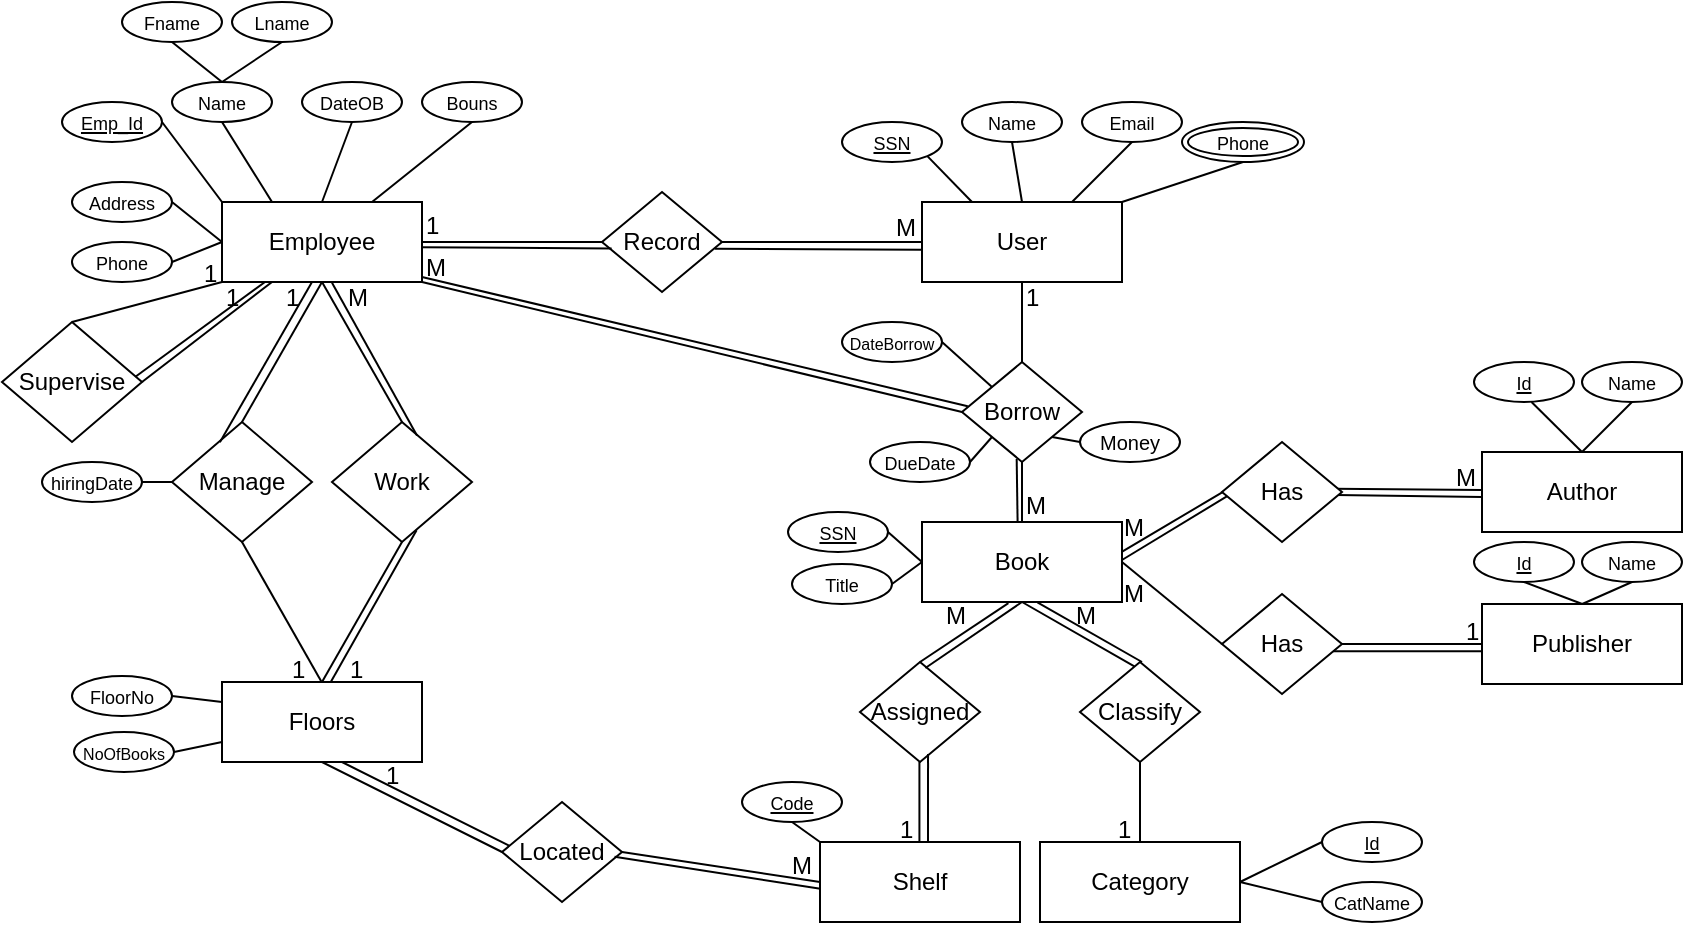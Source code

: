<mxfile version="25.0.1">
  <diagram name="Page-1" id="nrFEWPkoovIpoGMOtmXM">
    <mxGraphModel dx="1195" dy="643" grid="1" gridSize="10" guides="1" tooltips="1" connect="1" arrows="1" fold="1" page="1" pageScale="1" pageWidth="1169" pageHeight="827" math="0" shadow="0">
      <root>
        <mxCell id="0" />
        <mxCell id="1" parent="0" />
        <mxCell id="30Cwi_FGsYkR56jSSKwk-1" value="Employee" style="whiteSpace=wrap;html=1;align=center;" vertex="1" parent="1">
          <mxGeometry x="210" y="200" width="100" height="40" as="geometry" />
        </mxCell>
        <mxCell id="30Cwi_FGsYkR56jSSKwk-3" value="Book" style="whiteSpace=wrap;html=1;align=center;" vertex="1" parent="1">
          <mxGeometry x="560" y="360" width="100" height="40" as="geometry" />
        </mxCell>
        <mxCell id="30Cwi_FGsYkR56jSSKwk-4" value="User" style="whiteSpace=wrap;html=1;align=center;" vertex="1" parent="1">
          <mxGeometry x="560" y="200" width="100" height="40" as="geometry" />
        </mxCell>
        <mxCell id="30Cwi_FGsYkR56jSSKwk-5" value="Floors" style="whiteSpace=wrap;html=1;align=center;" vertex="1" parent="1">
          <mxGeometry x="210" y="440" width="100" height="40" as="geometry" />
        </mxCell>
        <mxCell id="30Cwi_FGsYkR56jSSKwk-6" value="Publisher" style="whiteSpace=wrap;html=1;align=center;" vertex="1" parent="1">
          <mxGeometry x="840" y="401" width="100" height="40" as="geometry" />
        </mxCell>
        <mxCell id="30Cwi_FGsYkR56jSSKwk-7" value="Category" style="whiteSpace=wrap;html=1;align=center;" vertex="1" parent="1">
          <mxGeometry x="619" y="520" width="100" height="40" as="geometry" />
        </mxCell>
        <mxCell id="30Cwi_FGsYkR56jSSKwk-8" value="Shelf" style="whiteSpace=wrap;html=1;align=center;" vertex="1" parent="1">
          <mxGeometry x="509" y="520" width="100" height="40" as="geometry" />
        </mxCell>
        <mxCell id="30Cwi_FGsYkR56jSSKwk-9" value="Record" style="shape=rhombus;perimeter=rhombusPerimeter;whiteSpace=wrap;html=1;align=center;" vertex="1" parent="1">
          <mxGeometry x="400" y="195" width="60" height="50" as="geometry" />
        </mxCell>
        <mxCell id="30Cwi_FGsYkR56jSSKwk-11" value="" style="endArrow=none;html=1;rounded=0;exitX=1;exitY=0.5;exitDx=0;exitDy=0;entryX=0;entryY=0.5;entryDx=0;entryDy=0;" edge="1" parent="1" source="30Cwi_FGsYkR56jSSKwk-1" target="30Cwi_FGsYkR56jSSKwk-9">
          <mxGeometry relative="1" as="geometry">
            <mxPoint x="340" y="200" as="sourcePoint" />
            <mxPoint x="500" y="200" as="targetPoint" />
          </mxGeometry>
        </mxCell>
        <mxCell id="30Cwi_FGsYkR56jSSKwk-12" value="" style="endArrow=none;html=1;rounded=0;exitX=1;exitY=0.5;exitDx=0;exitDy=0;entryX=0;entryY=0.5;entryDx=0;entryDy=0;" edge="1" parent="1" source="30Cwi_FGsYkR56jSSKwk-9" target="30Cwi_FGsYkR56jSSKwk-4">
          <mxGeometry relative="1" as="geometry">
            <mxPoint x="490" y="219.83" as="sourcePoint" />
            <mxPoint x="550" y="219.83" as="targetPoint" />
          </mxGeometry>
        </mxCell>
        <mxCell id="30Cwi_FGsYkR56jSSKwk-14" value="Manage" style="shape=rhombus;perimeter=rhombusPerimeter;whiteSpace=wrap;html=1;align=center;" vertex="1" parent="1">
          <mxGeometry x="185" y="310" width="70" height="60" as="geometry" />
        </mxCell>
        <mxCell id="30Cwi_FGsYkR56jSSKwk-15" value="" style="endArrow=none;html=1;rounded=0;exitX=0.5;exitY=0;exitDx=0;exitDy=0;entryX=0.5;entryY=1;entryDx=0;entryDy=0;" edge="1" parent="1" source="30Cwi_FGsYkR56jSSKwk-14" target="30Cwi_FGsYkR56jSSKwk-1">
          <mxGeometry relative="1" as="geometry">
            <mxPoint x="170" y="230" as="sourcePoint" />
            <mxPoint x="330" y="230" as="targetPoint" />
          </mxGeometry>
        </mxCell>
        <mxCell id="30Cwi_FGsYkR56jSSKwk-16" value="" style="endArrow=none;html=1;rounded=0;exitX=0.5;exitY=0;exitDx=0;exitDy=0;entryX=0.5;entryY=1;entryDx=0;entryDy=0;" edge="1" parent="1" target="30Cwi_FGsYkR56jSSKwk-14">
          <mxGeometry relative="1" as="geometry">
            <mxPoint x="259.8" y="440" as="sourcePoint" />
            <mxPoint x="259.8" y="385" as="targetPoint" />
          </mxGeometry>
        </mxCell>
        <mxCell id="30Cwi_FGsYkR56jSSKwk-17" value="Work" style="shape=rhombus;perimeter=rhombusPerimeter;whiteSpace=wrap;html=1;align=center;" vertex="1" parent="1">
          <mxGeometry x="265" y="310" width="70" height="60" as="geometry" />
        </mxCell>
        <mxCell id="30Cwi_FGsYkR56jSSKwk-18" value="" style="endArrow=none;html=1;rounded=0;exitX=0.5;exitY=0;exitDx=0;exitDy=0;entryX=0.5;entryY=1;entryDx=0;entryDy=0;" edge="1" parent="1" source="30Cwi_FGsYkR56jSSKwk-5" target="30Cwi_FGsYkR56jSSKwk-17">
          <mxGeometry relative="1" as="geometry">
            <mxPoint x="404.8" y="440" as="sourcePoint" />
            <mxPoint x="310" y="370" as="targetPoint" />
          </mxGeometry>
        </mxCell>
        <mxCell id="30Cwi_FGsYkR56jSSKwk-19" value="" style="endArrow=none;html=1;rounded=0;exitX=0.5;exitY=0;exitDx=0;exitDy=0;entryX=0.5;entryY=1;entryDx=0;entryDy=0;" edge="1" parent="1" source="30Cwi_FGsYkR56jSSKwk-17" target="30Cwi_FGsYkR56jSSKwk-1">
          <mxGeometry relative="1" as="geometry">
            <mxPoint x="477.4" y="360" as="sourcePoint" />
            <mxPoint x="382.6" y="290" as="targetPoint" />
          </mxGeometry>
        </mxCell>
        <mxCell id="30Cwi_FGsYkR56jSSKwk-20" value="Borrow" style="shape=rhombus;perimeter=rhombusPerimeter;whiteSpace=wrap;html=1;align=center;" vertex="1" parent="1">
          <mxGeometry x="580" y="280" width="60" height="50" as="geometry" />
        </mxCell>
        <mxCell id="30Cwi_FGsYkR56jSSKwk-21" value="" style="endArrow=none;html=1;rounded=0;exitX=1;exitY=1;exitDx=0;exitDy=0;entryX=0;entryY=0.5;entryDx=0;entryDy=0;" edge="1" parent="1" source="30Cwi_FGsYkR56jSSKwk-1" target="30Cwi_FGsYkR56jSSKwk-20">
          <mxGeometry relative="1" as="geometry">
            <mxPoint x="490" y="360" as="sourcePoint" />
            <mxPoint x="460" y="450" as="targetPoint" />
          </mxGeometry>
        </mxCell>
        <mxCell id="30Cwi_FGsYkR56jSSKwk-22" value="" style="endArrow=none;html=1;rounded=0;exitX=0.5;exitY=0;exitDx=0;exitDy=0;entryX=0.5;entryY=1;entryDx=0;entryDy=0;" edge="1" parent="1" source="30Cwi_FGsYkR56jSSKwk-3" target="30Cwi_FGsYkR56jSSKwk-20">
          <mxGeometry relative="1" as="geometry">
            <mxPoint x="320" y="250" as="sourcePoint" />
            <mxPoint x="470" y="315" as="targetPoint" />
          </mxGeometry>
        </mxCell>
        <mxCell id="30Cwi_FGsYkR56jSSKwk-23" value="" style="endArrow=none;html=1;rounded=0;exitX=0.5;exitY=1;exitDx=0;exitDy=0;entryX=0.5;entryY=0;entryDx=0;entryDy=0;" edge="1" parent="1" source="30Cwi_FGsYkR56jSSKwk-4" target="30Cwi_FGsYkR56jSSKwk-20">
          <mxGeometry relative="1" as="geometry">
            <mxPoint x="330" y="260" as="sourcePoint" />
            <mxPoint x="480" y="325" as="targetPoint" />
          </mxGeometry>
        </mxCell>
        <mxCell id="30Cwi_FGsYkR56jSSKwk-28" value="" style="endArrow=none;html=1;rounded=0;exitX=0;exitY=0.5;exitDx=0;exitDy=0;entryX=0.95;entryY=0.53;entryDx=0;entryDy=0;entryPerimeter=0;" edge="1" parent="1" target="30Cwi_FGsYkR56jSSKwk-123">
          <mxGeometry relative="1" as="geometry">
            <mxPoint x="840" y="347.5" as="sourcePoint" />
            <mxPoint x="770" y="347.5" as="targetPoint" />
          </mxGeometry>
        </mxCell>
        <mxCell id="30Cwi_FGsYkR56jSSKwk-29" value="" style="endArrow=none;html=1;rounded=0;exitX=0.047;exitY=0.559;exitDx=0;exitDy=0;entryX=1;entryY=0.5;entryDx=0;entryDy=0;exitPerimeter=0;" edge="1" parent="1">
          <mxGeometry relative="1" as="geometry">
            <mxPoint x="712.82" y="346.95" as="sourcePoint" />
            <mxPoint x="660" y="379" as="targetPoint" />
          </mxGeometry>
        </mxCell>
        <mxCell id="30Cwi_FGsYkR56jSSKwk-30" value="Has" style="shape=rhombus;perimeter=rhombusPerimeter;whiteSpace=wrap;html=1;align=center;" vertex="1" parent="1">
          <mxGeometry x="710" y="396" width="60" height="50" as="geometry" />
        </mxCell>
        <mxCell id="30Cwi_FGsYkR56jSSKwk-32" value="" style="endArrow=none;html=1;rounded=0;exitX=0;exitY=0.5;exitDx=0;exitDy=0;entryX=1;entryY=0.5;entryDx=0;entryDy=0;" edge="1" parent="1" source="30Cwi_FGsYkR56jSSKwk-6" target="30Cwi_FGsYkR56jSSKwk-30">
          <mxGeometry relative="1" as="geometry">
            <mxPoint x="830" y="481" as="sourcePoint" />
            <mxPoint x="780" y="436" as="targetPoint" />
          </mxGeometry>
        </mxCell>
        <mxCell id="30Cwi_FGsYkR56jSSKwk-33" value="Classify" style="shape=rhombus;perimeter=rhombusPerimeter;whiteSpace=wrap;html=1;align=center;" vertex="1" parent="1">
          <mxGeometry x="639" y="430" width="60" height="50" as="geometry" />
        </mxCell>
        <mxCell id="30Cwi_FGsYkR56jSSKwk-34" value="" style="endArrow=none;html=1;rounded=0;exitX=0.453;exitY=0.043;exitDx=0;exitDy=0;entryX=0.5;entryY=1;entryDx=0;entryDy=0;exitPerimeter=0;" edge="1" parent="1" source="30Cwi_FGsYkR56jSSKwk-33" target="30Cwi_FGsYkR56jSSKwk-3">
          <mxGeometry relative="1" as="geometry">
            <mxPoint x="720" y="435" as="sourcePoint" />
            <mxPoint x="670" y="390" as="targetPoint" />
          </mxGeometry>
        </mxCell>
        <mxCell id="30Cwi_FGsYkR56jSSKwk-35" value="" style="endArrow=none;html=1;rounded=0;exitX=0.5;exitY=0;exitDx=0;exitDy=0;entryX=0.5;entryY=1;entryDx=0;entryDy=0;" edge="1" parent="1" source="30Cwi_FGsYkR56jSSKwk-7" target="30Cwi_FGsYkR56jSSKwk-33">
          <mxGeometry relative="1" as="geometry">
            <mxPoint x="679" y="430" as="sourcePoint" />
            <mxPoint x="624" y="410" as="targetPoint" />
          </mxGeometry>
        </mxCell>
        <mxCell id="30Cwi_FGsYkR56jSSKwk-36" value="Assigned" style="shape=rhombus;perimeter=rhombusPerimeter;whiteSpace=wrap;html=1;align=center;" vertex="1" parent="1">
          <mxGeometry x="529" y="430" width="60" height="50" as="geometry" />
        </mxCell>
        <mxCell id="30Cwi_FGsYkR56jSSKwk-37" value="" style="endArrow=none;html=1;rounded=0;entryX=0.545;entryY=0.06;entryDx=0;entryDy=0;entryPerimeter=0;" edge="1" parent="1" target="30Cwi_FGsYkR56jSSKwk-36">
          <mxGeometry relative="1" as="geometry">
            <mxPoint x="610" y="400" as="sourcePoint" />
            <mxPoint x="620" y="410" as="targetPoint" />
          </mxGeometry>
        </mxCell>
        <mxCell id="30Cwi_FGsYkR56jSSKwk-38" value="" style="endArrow=none;html=1;rounded=0;exitX=0.5;exitY=0;exitDx=0;exitDy=0;entryX=0.5;entryY=1;entryDx=0;entryDy=0;" edge="1" parent="1">
          <mxGeometry relative="1" as="geometry">
            <mxPoint x="558.71" y="520" as="sourcePoint" />
            <mxPoint x="558.71" y="480" as="targetPoint" />
          </mxGeometry>
        </mxCell>
        <mxCell id="30Cwi_FGsYkR56jSSKwk-39" value="Located" style="shape=rhombus;perimeter=rhombusPerimeter;whiteSpace=wrap;html=1;align=center;" vertex="1" parent="1">
          <mxGeometry x="350" y="500" width="60" height="50" as="geometry" />
        </mxCell>
        <mxCell id="30Cwi_FGsYkR56jSSKwk-40" value="" style="endArrow=none;html=1;rounded=0;exitX=0;exitY=0.5;exitDx=0;exitDy=0;entryX=0.5;entryY=1;entryDx=0;entryDy=0;" edge="1" parent="1" source="30Cwi_FGsYkR56jSSKwk-39" target="30Cwi_FGsYkR56jSSKwk-5">
          <mxGeometry relative="1" as="geometry">
            <mxPoint x="290.0" y="530" as="sourcePoint" />
            <mxPoint x="290.0" y="490" as="targetPoint" />
          </mxGeometry>
        </mxCell>
        <mxCell id="30Cwi_FGsYkR56jSSKwk-41" value="" style="endArrow=none;html=1;rounded=0;exitX=0;exitY=0.5;exitDx=0;exitDy=0;entryX=1;entryY=0.5;entryDx=0;entryDy=0;" edge="1" parent="1" source="30Cwi_FGsYkR56jSSKwk-8" target="30Cwi_FGsYkR56jSSKwk-39">
          <mxGeometry relative="1" as="geometry">
            <mxPoint x="578.71" y="540" as="sourcePoint" />
            <mxPoint x="578.71" y="500" as="targetPoint" />
          </mxGeometry>
        </mxCell>
        <mxCell id="30Cwi_FGsYkR56jSSKwk-42" value="&lt;font style=&quot;font-size: 9px;&quot;&gt;Emp_Id&lt;/font&gt;" style="ellipse;whiteSpace=wrap;html=1;align=center;fontStyle=4;" vertex="1" parent="1">
          <mxGeometry x="130" y="150" width="50" height="20" as="geometry" />
        </mxCell>
        <mxCell id="30Cwi_FGsYkR56jSSKwk-44" value="&lt;font style=&quot;font-size: 9px;&quot;&gt;Name&lt;/font&gt;" style="ellipse;whiteSpace=wrap;html=1;align=center;" vertex="1" parent="1">
          <mxGeometry x="185" y="140" width="50" height="20" as="geometry" />
        </mxCell>
        <mxCell id="30Cwi_FGsYkR56jSSKwk-45" value="&lt;font style=&quot;font-size: 9px;&quot;&gt;Fname&lt;/font&gt;" style="ellipse;whiteSpace=wrap;html=1;align=center;" vertex="1" parent="1">
          <mxGeometry x="160" y="100" width="50" height="20" as="geometry" />
        </mxCell>
        <mxCell id="30Cwi_FGsYkR56jSSKwk-46" value="&lt;font style=&quot;font-size: 9px;&quot;&gt;Lname&lt;/font&gt;" style="ellipse;whiteSpace=wrap;html=1;align=center;" vertex="1" parent="1">
          <mxGeometry x="215" y="100" width="50" height="20" as="geometry" />
        </mxCell>
        <mxCell id="30Cwi_FGsYkR56jSSKwk-47" value="&lt;font style=&quot;font-size: 9px;&quot;&gt;DateOB&lt;/font&gt;" style="ellipse;whiteSpace=wrap;html=1;align=center;" vertex="1" parent="1">
          <mxGeometry x="250" y="140" width="50" height="20" as="geometry" />
        </mxCell>
        <mxCell id="30Cwi_FGsYkR56jSSKwk-48" value="&lt;font style=&quot;font-size: 9px;&quot;&gt;Bouns&lt;/font&gt;" style="ellipse;whiteSpace=wrap;html=1;align=center;" vertex="1" parent="1">
          <mxGeometry x="310" y="140" width="50" height="20" as="geometry" />
        </mxCell>
        <mxCell id="30Cwi_FGsYkR56jSSKwk-49" value="&lt;font style=&quot;font-size: 9px;&quot;&gt;Address&lt;/font&gt;" style="ellipse;whiteSpace=wrap;html=1;align=center;" vertex="1" parent="1">
          <mxGeometry x="135" y="190" width="50" height="20" as="geometry" />
        </mxCell>
        <mxCell id="30Cwi_FGsYkR56jSSKwk-50" value="&lt;font style=&quot;font-size: 9px;&quot;&gt;Phone&lt;/font&gt;" style="ellipse;whiteSpace=wrap;html=1;align=center;" vertex="1" parent="1">
          <mxGeometry x="135" y="220" width="50" height="20" as="geometry" />
        </mxCell>
        <mxCell id="30Cwi_FGsYkR56jSSKwk-51" value="" style="endArrow=none;html=1;rounded=0;exitX=0;exitY=0.5;exitDx=0;exitDy=0;entryX=1;entryY=0.5;entryDx=0;entryDy=0;" edge="1" parent="1" source="30Cwi_FGsYkR56jSSKwk-1" target="30Cwi_FGsYkR56jSSKwk-49">
          <mxGeometry relative="1" as="geometry">
            <mxPoint x="-30" y="220" as="sourcePoint" />
            <mxPoint x="130" y="220" as="targetPoint" />
          </mxGeometry>
        </mxCell>
        <mxCell id="30Cwi_FGsYkR56jSSKwk-52" value="" style="endArrow=none;html=1;rounded=0;exitX=0;exitY=0.5;exitDx=0;exitDy=0;entryX=1;entryY=0.5;entryDx=0;entryDy=0;" edge="1" parent="1" source="30Cwi_FGsYkR56jSSKwk-1" target="30Cwi_FGsYkR56jSSKwk-50">
          <mxGeometry relative="1" as="geometry">
            <mxPoint x="220" y="230" as="sourcePoint" />
            <mxPoint x="195" y="210" as="targetPoint" />
          </mxGeometry>
        </mxCell>
        <mxCell id="30Cwi_FGsYkR56jSSKwk-53" value="" style="endArrow=none;html=1;rounded=0;exitX=0;exitY=0;exitDx=0;exitDy=0;entryX=1;entryY=0.5;entryDx=0;entryDy=0;" edge="1" parent="1" source="30Cwi_FGsYkR56jSSKwk-1" target="30Cwi_FGsYkR56jSSKwk-42">
          <mxGeometry relative="1" as="geometry">
            <mxPoint x="220" y="230" as="sourcePoint" />
            <mxPoint x="195" y="240" as="targetPoint" />
          </mxGeometry>
        </mxCell>
        <mxCell id="30Cwi_FGsYkR56jSSKwk-54" value="" style="endArrow=none;html=1;rounded=0;exitX=0.25;exitY=0;exitDx=0;exitDy=0;entryX=0.5;entryY=1;entryDx=0;entryDy=0;" edge="1" parent="1" source="30Cwi_FGsYkR56jSSKwk-1" target="30Cwi_FGsYkR56jSSKwk-44">
          <mxGeometry relative="1" as="geometry">
            <mxPoint x="220" y="210" as="sourcePoint" />
            <mxPoint x="190" y="170" as="targetPoint" />
          </mxGeometry>
        </mxCell>
        <mxCell id="30Cwi_FGsYkR56jSSKwk-55" value="" style="endArrow=none;html=1;rounded=0;exitX=0.5;exitY=0;exitDx=0;exitDy=0;entryX=0.5;entryY=1;entryDx=0;entryDy=0;" edge="1" parent="1" source="30Cwi_FGsYkR56jSSKwk-44" target="30Cwi_FGsYkR56jSSKwk-45">
          <mxGeometry relative="1" as="geometry">
            <mxPoint x="245" y="210" as="sourcePoint" />
            <mxPoint x="220" y="170" as="targetPoint" />
          </mxGeometry>
        </mxCell>
        <mxCell id="30Cwi_FGsYkR56jSSKwk-56" value="" style="endArrow=none;html=1;rounded=0;exitX=0.5;exitY=0;exitDx=0;exitDy=0;entryX=0.5;entryY=1;entryDx=0;entryDy=0;" edge="1" parent="1" source="30Cwi_FGsYkR56jSSKwk-44" target="30Cwi_FGsYkR56jSSKwk-46">
          <mxGeometry relative="1" as="geometry">
            <mxPoint x="220" y="150" as="sourcePoint" />
            <mxPoint x="195" y="130" as="targetPoint" />
          </mxGeometry>
        </mxCell>
        <mxCell id="30Cwi_FGsYkR56jSSKwk-57" value="" style="endArrow=none;html=1;rounded=0;exitX=0.5;exitY=0;exitDx=0;exitDy=0;entryX=0.5;entryY=1;entryDx=0;entryDy=0;" edge="1" parent="1" source="30Cwi_FGsYkR56jSSKwk-1" target="30Cwi_FGsYkR56jSSKwk-47">
          <mxGeometry relative="1" as="geometry">
            <mxPoint x="245" y="210" as="sourcePoint" />
            <mxPoint x="220" y="170" as="targetPoint" />
          </mxGeometry>
        </mxCell>
        <mxCell id="30Cwi_FGsYkR56jSSKwk-58" value="" style="endArrow=none;html=1;rounded=0;exitX=0.75;exitY=0;exitDx=0;exitDy=0;entryX=0.5;entryY=1;entryDx=0;entryDy=0;" edge="1" parent="1" source="30Cwi_FGsYkR56jSSKwk-1" target="30Cwi_FGsYkR56jSSKwk-48">
          <mxGeometry relative="1" as="geometry">
            <mxPoint x="270" y="210" as="sourcePoint" />
            <mxPoint x="285" y="170" as="targetPoint" />
          </mxGeometry>
        </mxCell>
        <mxCell id="30Cwi_FGsYkR56jSSKwk-59" value="Supervise" style="shape=rhombus;perimeter=rhombusPerimeter;whiteSpace=wrap;html=1;align=center;" vertex="1" parent="1">
          <mxGeometry x="100" y="260" width="70" height="60" as="geometry" />
        </mxCell>
        <mxCell id="30Cwi_FGsYkR56jSSKwk-60" value="" style="endArrow=none;html=1;rounded=0;exitX=0;exitY=1;exitDx=0;exitDy=0;entryX=0.5;entryY=0;entryDx=0;entryDy=0;" edge="1" parent="1" source="30Cwi_FGsYkR56jSSKwk-1" target="30Cwi_FGsYkR56jSSKwk-59">
          <mxGeometry relative="1" as="geometry">
            <mxPoint x="-70" y="270" as="sourcePoint" />
            <mxPoint x="90" y="270" as="targetPoint" />
          </mxGeometry>
        </mxCell>
        <mxCell id="30Cwi_FGsYkR56jSSKwk-61" value="" style="endArrow=none;html=1;rounded=0;exitX=0.25;exitY=1;exitDx=0;exitDy=0;entryX=1;entryY=0.5;entryDx=0;entryDy=0;" edge="1" parent="1" source="30Cwi_FGsYkR56jSSKwk-1" target="30Cwi_FGsYkR56jSSKwk-59">
          <mxGeometry relative="1" as="geometry">
            <mxPoint x="242.5" y="260" as="sourcePoint" />
            <mxPoint x="177.5" y="270" as="targetPoint" />
          </mxGeometry>
        </mxCell>
        <mxCell id="30Cwi_FGsYkR56jSSKwk-63" value="&lt;font style=&quot;font-size: 9px;&quot;&gt;FloorNo&lt;/font&gt;" style="ellipse;whiteSpace=wrap;html=1;align=center;" vertex="1" parent="1">
          <mxGeometry x="135" y="437" width="50" height="20" as="geometry" />
        </mxCell>
        <mxCell id="30Cwi_FGsYkR56jSSKwk-64" value="&lt;font style=&quot;font-size: 8px;&quot;&gt;NoOfBooks&lt;/font&gt;" style="ellipse;whiteSpace=wrap;html=1;align=center;" vertex="1" parent="1">
          <mxGeometry x="136" y="465" width="50" height="20" as="geometry" />
        </mxCell>
        <mxCell id="30Cwi_FGsYkR56jSSKwk-65" value="" style="endArrow=none;html=1;rounded=0;entryX=1;entryY=0.5;entryDx=0;entryDy=0;exitX=0;exitY=0.25;exitDx=0;exitDy=0;" edge="1" parent="1" source="30Cwi_FGsYkR56jSSKwk-5" target="30Cwi_FGsYkR56jSSKwk-63">
          <mxGeometry relative="1" as="geometry">
            <mxPoint x="195" y="430" as="sourcePoint" />
            <mxPoint x="195" y="240" as="targetPoint" />
          </mxGeometry>
        </mxCell>
        <mxCell id="30Cwi_FGsYkR56jSSKwk-66" value="" style="endArrow=none;html=1;rounded=0;entryX=1;entryY=0.5;entryDx=0;entryDy=0;exitX=0;exitY=0.75;exitDx=0;exitDy=0;" edge="1" parent="1" source="30Cwi_FGsYkR56jSSKwk-5" target="30Cwi_FGsYkR56jSSKwk-64">
          <mxGeometry relative="1" as="geometry">
            <mxPoint x="220" y="460" as="sourcePoint" />
            <mxPoint x="195" y="460" as="targetPoint" />
          </mxGeometry>
        </mxCell>
        <mxCell id="30Cwi_FGsYkR56jSSKwk-67" value="" style="endArrow=none;html=1;rounded=0;exitX=0.342;exitY=0.169;exitDx=0;exitDy=0;entryX=0.5;entryY=1;entryDx=0;entryDy=0;exitPerimeter=0;" edge="1" parent="1" source="30Cwi_FGsYkR56jSSKwk-14">
          <mxGeometry relative="1" as="geometry">
            <mxPoint x="215" y="310" as="sourcePoint" />
            <mxPoint x="255" y="240" as="targetPoint" />
          </mxGeometry>
        </mxCell>
        <mxCell id="30Cwi_FGsYkR56jSSKwk-72" value="1" style="resizable=0;html=1;whiteSpace=wrap;align=left;verticalAlign=bottom;" connectable="0" vertex="1" parent="1">
          <mxGeometry x="240" y="256" as="geometry" />
        </mxCell>
        <mxCell id="30Cwi_FGsYkR56jSSKwk-73" value="1" style="resizable=0;html=1;whiteSpace=wrap;align=left;verticalAlign=bottom;" connectable="0" vertex="1" parent="1">
          <mxGeometry x="210" y="256" as="geometry" />
        </mxCell>
        <mxCell id="30Cwi_FGsYkR56jSSKwk-74" value="1" style="resizable=0;html=1;whiteSpace=wrap;align=left;verticalAlign=bottom;" connectable="0" vertex="1" parent="1">
          <mxGeometry x="199" y="244" as="geometry" />
        </mxCell>
        <mxCell id="30Cwi_FGsYkR56jSSKwk-75" value="1" style="resizable=0;html=1;whiteSpace=wrap;align=left;verticalAlign=bottom;" connectable="0" vertex="1" parent="1">
          <mxGeometry x="243" y="442" as="geometry" />
        </mxCell>
        <mxCell id="30Cwi_FGsYkR56jSSKwk-76" value="1" style="resizable=0;html=1;whiteSpace=wrap;align=left;verticalAlign=bottom;" connectable="0" vertex="1" parent="1">
          <mxGeometry x="272" y="442" as="geometry" />
        </mxCell>
        <mxCell id="30Cwi_FGsYkR56jSSKwk-77" value="M" style="resizable=0;html=1;whiteSpace=wrap;align=left;verticalAlign=bottom;" connectable="0" vertex="1" parent="1">
          <mxGeometry x="271" y="256" as="geometry" />
        </mxCell>
        <mxCell id="30Cwi_FGsYkR56jSSKwk-78" value="" style="endArrow=none;html=1;rounded=0;exitX=0.607;exitY=0.113;exitDx=0;exitDy=0;entryX=0.56;entryY=1.035;entryDx=0;entryDy=0;entryPerimeter=0;exitPerimeter=0;" edge="1" parent="1" source="30Cwi_FGsYkR56jSSKwk-17">
          <mxGeometry relative="1" as="geometry">
            <mxPoint x="309" y="319" as="sourcePoint" />
            <mxPoint x="265" y="240.4" as="targetPoint" />
          </mxGeometry>
        </mxCell>
        <mxCell id="30Cwi_FGsYkR56jSSKwk-79" value="" style="endArrow=none;html=1;rounded=0;exitX=0.544;exitY=0.026;exitDx=0;exitDy=0;entryX=0.604;entryY=0.918;entryDx=0;entryDy=0;entryPerimeter=0;exitPerimeter=0;" edge="1" parent="1">
          <mxGeometry relative="1" as="geometry">
            <mxPoint x="264.4" y="440.04" as="sourcePoint" />
            <mxPoint x="307.28" y="364.08" as="targetPoint" />
          </mxGeometry>
        </mxCell>
        <mxCell id="30Cwi_FGsYkR56jSSKwk-80" value="" style="endArrow=none;html=1;rounded=0;exitX=0.25;exitY=1;exitDx=0;exitDy=0;entryX=0.953;entryY=0.456;entryDx=0;entryDy=0;entryPerimeter=0;" edge="1" parent="1" target="30Cwi_FGsYkR56jSSKwk-59">
          <mxGeometry relative="1" as="geometry">
            <mxPoint x="231.5" y="240" as="sourcePoint" />
            <mxPoint x="166.5" y="290" as="targetPoint" />
          </mxGeometry>
        </mxCell>
        <mxCell id="30Cwi_FGsYkR56jSSKwk-81" value="" style="endArrow=none;html=1;rounded=0;exitX=0.94;exitY=0.568;exitDx=0;exitDy=0;entryX=0;entryY=0.5;entryDx=0;entryDy=0;exitPerimeter=0;" edge="1" parent="1" source="30Cwi_FGsYkR56jSSKwk-9">
          <mxGeometry relative="1" as="geometry">
            <mxPoint x="460" y="223.83" as="sourcePoint" />
            <mxPoint x="560" y="223.83" as="targetPoint" />
          </mxGeometry>
        </mxCell>
        <mxCell id="30Cwi_FGsYkR56jSSKwk-82" value="" style="endArrow=none;html=1;rounded=0;exitX=0.94;exitY=0.568;exitDx=0;exitDy=0;entryX=0.08;entryY=0.564;entryDx=0;entryDy=0;exitPerimeter=0;entryPerimeter=0;" edge="1" parent="1" target="30Cwi_FGsYkR56jSSKwk-9">
          <mxGeometry relative="1" as="geometry">
            <mxPoint x="309.6" y="222.6" as="sourcePoint" />
            <mxPoint x="413.6" y="223.43" as="targetPoint" />
          </mxGeometry>
        </mxCell>
        <mxCell id="30Cwi_FGsYkR56jSSKwk-83" value="1" style="resizable=0;html=1;whiteSpace=wrap;align=left;verticalAlign=bottom;" connectable="0" vertex="1" parent="1">
          <mxGeometry x="310" y="220" as="geometry" />
        </mxCell>
        <mxCell id="30Cwi_FGsYkR56jSSKwk-84" value="M" style="resizable=0;html=1;whiteSpace=wrap;align=left;verticalAlign=bottom;" connectable="0" vertex="1" parent="1">
          <mxGeometry x="545" y="221" as="geometry" />
        </mxCell>
        <mxCell id="30Cwi_FGsYkR56jSSKwk-85" value="&lt;font style=&quot;font-size: 9px;&quot;&gt;Name&lt;/font&gt;" style="ellipse;whiteSpace=wrap;html=1;align=center;" vertex="1" parent="1">
          <mxGeometry x="580" y="150" width="50" height="20" as="geometry" />
        </mxCell>
        <mxCell id="30Cwi_FGsYkR56jSSKwk-86" value="&lt;font style=&quot;font-size: 9px;&quot;&gt;SSN&lt;/font&gt;" style="ellipse;whiteSpace=wrap;html=1;align=center;fontStyle=4;" vertex="1" parent="1">
          <mxGeometry x="520" y="160" width="50" height="20" as="geometry" />
        </mxCell>
        <mxCell id="30Cwi_FGsYkR56jSSKwk-87" value="&lt;font style=&quot;font-size: 9px;&quot;&gt;Email&lt;/font&gt;" style="ellipse;whiteSpace=wrap;html=1;align=center;" vertex="1" parent="1">
          <mxGeometry x="640" y="150" width="50" height="20" as="geometry" />
        </mxCell>
        <mxCell id="30Cwi_FGsYkR56jSSKwk-89" value="&lt;font style=&quot;font-size: 9px;&quot;&gt;Phone&lt;/font&gt;" style="ellipse;shape=doubleEllipse;margin=3;whiteSpace=wrap;html=1;align=center;" vertex="1" parent="1">
          <mxGeometry x="690" y="160" width="61" height="20" as="geometry" />
        </mxCell>
        <mxCell id="30Cwi_FGsYkR56jSSKwk-90" value="" style="endArrow=none;html=1;rounded=0;exitX=1;exitY=0;exitDx=0;exitDy=0;entryX=0.5;entryY=1;entryDx=0;entryDy=0;" edge="1" parent="1" source="30Cwi_FGsYkR56jSSKwk-4" target="30Cwi_FGsYkR56jSSKwk-89">
          <mxGeometry relative="1" as="geometry">
            <mxPoint x="690" y="250" as="sourcePoint" />
            <mxPoint x="740" y="210" as="targetPoint" />
          </mxGeometry>
        </mxCell>
        <mxCell id="30Cwi_FGsYkR56jSSKwk-91" value="" style="endArrow=none;html=1;rounded=0;exitX=0.75;exitY=0;exitDx=0;exitDy=0;entryX=0.5;entryY=1;entryDx=0;entryDy=0;" edge="1" parent="1" source="30Cwi_FGsYkR56jSSKwk-4" target="30Cwi_FGsYkR56jSSKwk-87">
          <mxGeometry relative="1" as="geometry">
            <mxPoint x="609" y="200" as="sourcePoint" />
            <mxPoint x="670" y="180" as="targetPoint" />
          </mxGeometry>
        </mxCell>
        <mxCell id="30Cwi_FGsYkR56jSSKwk-92" value="" style="endArrow=none;html=1;rounded=0;exitX=0.5;exitY=0;exitDx=0;exitDy=0;entryX=0.5;entryY=1;entryDx=0;entryDy=0;" edge="1" parent="1" source="30Cwi_FGsYkR56jSSKwk-4" target="30Cwi_FGsYkR56jSSKwk-85">
          <mxGeometry relative="1" as="geometry">
            <mxPoint x="645" y="210" as="sourcePoint" />
            <mxPoint x="675" y="180" as="targetPoint" />
          </mxGeometry>
        </mxCell>
        <mxCell id="30Cwi_FGsYkR56jSSKwk-93" value="" style="endArrow=none;html=1;rounded=0;exitX=0.25;exitY=0;exitDx=0;exitDy=0;entryX=1;entryY=1;entryDx=0;entryDy=0;" edge="1" parent="1" source="30Cwi_FGsYkR56jSSKwk-4" target="30Cwi_FGsYkR56jSSKwk-86">
          <mxGeometry relative="1" as="geometry">
            <mxPoint x="620" y="210" as="sourcePoint" />
            <mxPoint x="615" y="180" as="targetPoint" />
          </mxGeometry>
        </mxCell>
        <mxCell id="30Cwi_FGsYkR56jSSKwk-95" value="&lt;font style=&quot;font-size: 9px;&quot;&gt;Title&lt;/font&gt;" style="ellipse;whiteSpace=wrap;html=1;align=center;" vertex="1" parent="1">
          <mxGeometry x="495" y="381" width="50" height="20" as="geometry" />
        </mxCell>
        <mxCell id="30Cwi_FGsYkR56jSSKwk-96" value="" style="endArrow=none;html=1;rounded=0;exitX=1;exitY=0.5;exitDx=0;exitDy=0;entryX=0;entryY=0.5;entryDx=0;entryDy=0;" edge="1" parent="1" source="30Cwi_FGsYkR56jSSKwk-98" target="30Cwi_FGsYkR56jSSKwk-3">
          <mxGeometry relative="1" as="geometry">
            <mxPoint x="545" y="365" as="sourcePoint" />
            <mxPoint x="620" y="290" as="targetPoint" />
          </mxGeometry>
        </mxCell>
        <mxCell id="30Cwi_FGsYkR56jSSKwk-97" value="" style="endArrow=none;html=1;rounded=0;exitX=1;exitY=0.5;exitDx=0;exitDy=0;entryX=0;entryY=0.5;entryDx=0;entryDy=0;" edge="1" parent="1" source="30Cwi_FGsYkR56jSSKwk-95" target="30Cwi_FGsYkR56jSSKwk-3">
          <mxGeometry relative="1" as="geometry">
            <mxPoint x="550" y="375" as="sourcePoint" />
            <mxPoint x="570" y="390" as="targetPoint" />
          </mxGeometry>
        </mxCell>
        <mxCell id="30Cwi_FGsYkR56jSSKwk-98" value="&lt;font style=&quot;font-size: 9px;&quot;&gt;SSN&lt;/font&gt;" style="ellipse;whiteSpace=wrap;html=1;align=center;fontStyle=4;" vertex="1" parent="1">
          <mxGeometry x="493" y="355" width="50" height="20" as="geometry" />
        </mxCell>
        <mxCell id="30Cwi_FGsYkR56jSSKwk-99" value="&lt;font style=&quot;font-size: 9px;&quot;&gt;hiringDate&lt;/font&gt;" style="ellipse;whiteSpace=wrap;html=1;align=center;" vertex="1" parent="1">
          <mxGeometry x="120" y="330" width="50" height="20" as="geometry" />
        </mxCell>
        <mxCell id="30Cwi_FGsYkR56jSSKwk-100" value="" style="endArrow=none;html=1;rounded=0;exitX=0;exitY=0.5;exitDx=0;exitDy=0;entryX=1;entryY=0.5;entryDx=0;entryDy=0;" edge="1" parent="1" source="30Cwi_FGsYkR56jSSKwk-14" target="30Cwi_FGsYkR56jSSKwk-99">
          <mxGeometry relative="1" as="geometry">
            <mxPoint x="235" y="347.5" as="sourcePoint" />
            <mxPoint x="160" y="367.5" as="targetPoint" />
          </mxGeometry>
        </mxCell>
        <mxCell id="30Cwi_FGsYkR56jSSKwk-102" value="" style="endArrow=none;html=1;rounded=0;exitX=1;exitY=0.5;exitDx=0;exitDy=0;entryX=0;entryY=0;entryDx=0;entryDy=0;" edge="1" parent="1" source="30Cwi_FGsYkR56jSSKwk-103" target="30Cwi_FGsYkR56jSSKwk-20">
          <mxGeometry relative="1" as="geometry">
            <mxPoint x="589.0" y="270" as="sourcePoint" />
            <mxPoint x="620" y="290" as="targetPoint" />
          </mxGeometry>
        </mxCell>
        <mxCell id="30Cwi_FGsYkR56jSSKwk-103" value="&lt;font style=&quot;font-size: 8px;&quot;&gt;DateBorrow&lt;/font&gt;" style="ellipse;whiteSpace=wrap;html=1;align=center;" vertex="1" parent="1">
          <mxGeometry x="520" y="260" width="50" height="20" as="geometry" />
        </mxCell>
        <mxCell id="30Cwi_FGsYkR56jSSKwk-104" value="&lt;font style=&quot;font-size: 9px;&quot;&gt;DueDate&lt;/font&gt;" style="ellipse;whiteSpace=wrap;html=1;align=center;" vertex="1" parent="1">
          <mxGeometry x="534" y="320" width="50" height="20" as="geometry" />
        </mxCell>
        <mxCell id="30Cwi_FGsYkR56jSSKwk-105" value="" style="endArrow=none;html=1;rounded=0;exitX=1;exitY=0.5;exitDx=0;exitDy=0;entryX=0;entryY=1;entryDx=0;entryDy=0;" edge="1" parent="1" source="30Cwi_FGsYkR56jSSKwk-104" target="30Cwi_FGsYkR56jSSKwk-20">
          <mxGeometry relative="1" as="geometry">
            <mxPoint x="589" y="276" as="sourcePoint" />
            <mxPoint x="605" y="303" as="targetPoint" />
          </mxGeometry>
        </mxCell>
        <mxCell id="30Cwi_FGsYkR56jSSKwk-106" value="&lt;font size=&quot;1&quot;&gt;Money&lt;/font&gt;" style="ellipse;whiteSpace=wrap;html=1;align=center;" vertex="1" parent="1">
          <mxGeometry x="639" y="310" width="50" height="20" as="geometry" />
        </mxCell>
        <mxCell id="30Cwi_FGsYkR56jSSKwk-107" value="" style="endArrow=none;html=1;rounded=0;exitX=0;exitY=0.5;exitDx=0;exitDy=0;entryX=1;entryY=1;entryDx=0;entryDy=0;" edge="1" parent="1" source="30Cwi_FGsYkR56jSSKwk-106" target="30Cwi_FGsYkR56jSSKwk-20">
          <mxGeometry relative="1" as="geometry">
            <mxPoint x="620" y="370" as="sourcePoint" />
            <mxPoint x="620" y="340" as="targetPoint" />
          </mxGeometry>
        </mxCell>
        <mxCell id="30Cwi_FGsYkR56jSSKwk-108" value="" style="endArrow=none;html=1;rounded=0;exitX=1;exitY=1;exitDx=0;exitDy=0;entryX=0.048;entryY=0.443;entryDx=0;entryDy=0;entryPerimeter=0;" edge="1" parent="1" target="30Cwi_FGsYkR56jSSKwk-20">
          <mxGeometry relative="1" as="geometry">
            <mxPoint x="310" y="237.5" as="sourcePoint" />
            <mxPoint x="580" y="302.5" as="targetPoint" />
          </mxGeometry>
        </mxCell>
        <mxCell id="30Cwi_FGsYkR56jSSKwk-109" value="1" style="resizable=0;html=1;whiteSpace=wrap;align=left;verticalAlign=bottom;direction=south;" connectable="0" vertex="1" parent="1">
          <mxGeometry x="610" y="256" as="geometry" />
        </mxCell>
        <mxCell id="30Cwi_FGsYkR56jSSKwk-110" value="M" style="resizable=0;html=1;whiteSpace=wrap;align=left;verticalAlign=bottom;direction=south;" connectable="0" vertex="1" parent="1">
          <mxGeometry x="610" y="360" as="geometry" />
        </mxCell>
        <mxCell id="30Cwi_FGsYkR56jSSKwk-111" value="M" style="resizable=0;html=1;whiteSpace=wrap;align=left;verticalAlign=bottom;direction=south;" connectable="0" vertex="1" parent="1">
          <mxGeometry x="310" y="241" as="geometry" />
        </mxCell>
        <mxCell id="30Cwi_FGsYkR56jSSKwk-112" value="" style="endArrow=none;html=1;rounded=0;exitX=0.5;exitY=0;exitDx=0;exitDy=0;entryX=0.439;entryY=0.95;entryDx=0;entryDy=0;entryPerimeter=0;" edge="1" parent="1">
          <mxGeometry relative="1" as="geometry">
            <mxPoint x="607.8" y="360" as="sourcePoint" />
            <mxPoint x="607.34" y="328.5" as="targetPoint" />
          </mxGeometry>
        </mxCell>
        <mxCell id="30Cwi_FGsYkR56jSSKwk-114" value="M" style="resizable=0;html=1;whiteSpace=wrap;align=left;verticalAlign=bottom;direction=south;" connectable="0" vertex="1" parent="1">
          <mxGeometry x="659" y="371" as="geometry" />
        </mxCell>
        <mxCell id="30Cwi_FGsYkR56jSSKwk-115" value="M" style="resizable=0;html=1;whiteSpace=wrap;align=left;verticalAlign=bottom;direction=south;" connectable="0" vertex="1" parent="1">
          <mxGeometry x="825" y="346" as="geometry" />
        </mxCell>
        <mxCell id="30Cwi_FGsYkR56jSSKwk-116" value="M" style="resizable=0;html=1;whiteSpace=wrap;align=left;verticalAlign=bottom;direction=south;" connectable="0" vertex="1" parent="1">
          <mxGeometry x="659" y="404" as="geometry" />
        </mxCell>
        <mxCell id="30Cwi_FGsYkR56jSSKwk-117" value="" style="endArrow=none;html=1;rounded=0;exitX=0;exitY=0.5;exitDx=0;exitDy=0;" edge="1" parent="1" source="30Cwi_FGsYkR56jSSKwk-30">
          <mxGeometry relative="1" as="geometry">
            <mxPoint x="713.9" y="420.65" as="sourcePoint" />
            <mxPoint x="660" y="380" as="targetPoint" />
          </mxGeometry>
        </mxCell>
        <mxCell id="30Cwi_FGsYkR56jSSKwk-118" value="" style="endArrow=none;html=1;rounded=0;exitX=0;exitY=0.5;exitDx=0;exitDy=0;entryX=0.926;entryY=0.572;entryDx=0;entryDy=0;entryPerimeter=0;" edge="1" parent="1" target="30Cwi_FGsYkR56jSSKwk-30">
          <mxGeometry relative="1" as="geometry">
            <mxPoint x="840" y="424.67" as="sourcePoint" />
            <mxPoint x="770" y="424.67" as="targetPoint" />
          </mxGeometry>
        </mxCell>
        <mxCell id="30Cwi_FGsYkR56jSSKwk-119" value="1" style="resizable=0;html=1;whiteSpace=wrap;align=left;verticalAlign=bottom;direction=south;" connectable="0" vertex="1" parent="1">
          <mxGeometry x="830" y="423" as="geometry" />
        </mxCell>
        <mxCell id="30Cwi_FGsYkR56jSSKwk-120" value="" style="endArrow=none;html=1;rounded=0;exitX=0.1;exitY=0.394;exitDx=0;exitDy=0;entryX=1.001;entryY=0.371;entryDx=0;entryDy=0;exitPerimeter=0;entryPerimeter=0;" edge="1" parent="1" target="30Cwi_FGsYkR56jSSKwk-3">
          <mxGeometry relative="1" as="geometry">
            <mxPoint x="716" y="341.67" as="sourcePoint" />
            <mxPoint x="659" y="376" as="targetPoint" />
          </mxGeometry>
        </mxCell>
        <mxCell id="30Cwi_FGsYkR56jSSKwk-121" value="" style="endArrow=none;html=1;rounded=0;exitX=0;exitY=0.5;exitDx=0;exitDy=0;entryX=0.928;entryY=0.424;entryDx=0;entryDy=0;entryPerimeter=0;" edge="1" parent="1">
          <mxGeometry relative="1" as="geometry">
            <mxPoint x="840" y="344" as="sourcePoint" />
            <mxPoint x="765.68" y="343.32" as="targetPoint" />
          </mxGeometry>
        </mxCell>
        <mxCell id="30Cwi_FGsYkR56jSSKwk-122" value="Author" style="whiteSpace=wrap;html=1;align=center;" vertex="1" parent="1">
          <mxGeometry x="840" y="325" width="100" height="40" as="geometry" />
        </mxCell>
        <mxCell id="30Cwi_FGsYkR56jSSKwk-123" value="Has" style="shape=rhombus;perimeter=rhombusPerimeter;whiteSpace=wrap;html=1;align=center;" vertex="1" parent="1">
          <mxGeometry x="710" y="320" width="60" height="50" as="geometry" />
        </mxCell>
        <mxCell id="30Cwi_FGsYkR56jSSKwk-124" value="&lt;font style=&quot;font-size: 9px;&quot;&gt;Name&lt;/font&gt;" style="ellipse;whiteSpace=wrap;html=1;align=center;" vertex="1" parent="1">
          <mxGeometry x="890" y="280" width="50" height="20" as="geometry" />
        </mxCell>
        <mxCell id="30Cwi_FGsYkR56jSSKwk-125" value="&lt;font style=&quot;font-size: 9px;&quot;&gt;Id&lt;/font&gt;" style="ellipse;whiteSpace=wrap;html=1;align=center;fontStyle=4;" vertex="1" parent="1">
          <mxGeometry x="836" y="280" width="50" height="20" as="geometry" />
        </mxCell>
        <mxCell id="30Cwi_FGsYkR56jSSKwk-126" value="" style="endArrow=none;html=1;rounded=0;exitX=0.5;exitY=1;exitDx=0;exitDy=0;entryX=0.5;entryY=0;entryDx=0;entryDy=0;" edge="1" parent="1" target="30Cwi_FGsYkR56jSSKwk-122">
          <mxGeometry relative="1" as="geometry">
            <mxPoint x="864.76" y="300" as="sourcePoint" />
            <mxPoint x="864.76" y="340" as="targetPoint" />
          </mxGeometry>
        </mxCell>
        <mxCell id="30Cwi_FGsYkR56jSSKwk-127" value="" style="endArrow=none;html=1;rounded=0;exitX=0.5;exitY=1;exitDx=0;exitDy=0;entryX=0.5;entryY=0;entryDx=0;entryDy=0;" edge="1" parent="1" source="30Cwi_FGsYkR56jSSKwk-124" target="30Cwi_FGsYkR56jSSKwk-122">
          <mxGeometry relative="1" as="geometry">
            <mxPoint x="874.76" y="310" as="sourcePoint" />
            <mxPoint x="900" y="335" as="targetPoint" />
          </mxGeometry>
        </mxCell>
        <mxCell id="30Cwi_FGsYkR56jSSKwk-128" value="&lt;font style=&quot;font-size: 9px;&quot;&gt;Name&lt;/font&gt;" style="ellipse;whiteSpace=wrap;html=1;align=center;" vertex="1" parent="1">
          <mxGeometry x="890" y="370" width="50" height="20" as="geometry" />
        </mxCell>
        <mxCell id="30Cwi_FGsYkR56jSSKwk-129" value="&lt;font style=&quot;font-size: 9px;&quot;&gt;Id&lt;/font&gt;" style="ellipse;whiteSpace=wrap;html=1;align=center;fontStyle=4;" vertex="1" parent="1">
          <mxGeometry x="836" y="370" width="50" height="20" as="geometry" />
        </mxCell>
        <mxCell id="30Cwi_FGsYkR56jSSKwk-130" value="" style="endArrow=none;html=1;rounded=0;exitX=0.5;exitY=1;exitDx=0;exitDy=0;entryX=0.5;entryY=0;entryDx=0;entryDy=0;" edge="1" parent="1" source="30Cwi_FGsYkR56jSSKwk-129">
          <mxGeometry relative="1" as="geometry">
            <mxPoint x="864.88" y="376" as="sourcePoint" />
            <mxPoint x="890.12" y="401" as="targetPoint" />
          </mxGeometry>
        </mxCell>
        <mxCell id="30Cwi_FGsYkR56jSSKwk-131" value="" style="endArrow=none;html=1;rounded=0;exitX=0.5;exitY=1;exitDx=0;exitDy=0;entryX=0.5;entryY=0;entryDx=0;entryDy=0;" edge="1" parent="1" source="30Cwi_FGsYkR56jSSKwk-128">
          <mxGeometry relative="1" as="geometry">
            <mxPoint x="915.12" y="376" as="sourcePoint" />
            <mxPoint x="890.12" y="401" as="targetPoint" />
          </mxGeometry>
        </mxCell>
        <mxCell id="30Cwi_FGsYkR56jSSKwk-132" value="&lt;font style=&quot;font-size: 9px;&quot;&gt;CatName&lt;/font&gt;" style="ellipse;whiteSpace=wrap;html=1;align=center;" vertex="1" parent="1">
          <mxGeometry x="760" y="540" width="50" height="20" as="geometry" />
        </mxCell>
        <mxCell id="30Cwi_FGsYkR56jSSKwk-133" value="&lt;font style=&quot;font-size: 9px;&quot;&gt;Id&lt;/font&gt;" style="ellipse;whiteSpace=wrap;html=1;align=center;fontStyle=4;" vertex="1" parent="1">
          <mxGeometry x="760" y="510" width="50" height="20" as="geometry" />
        </mxCell>
        <mxCell id="30Cwi_FGsYkR56jSSKwk-134" value="" style="endArrow=none;html=1;rounded=0;exitX=0;exitY=0.5;exitDx=0;exitDy=0;entryX=1;entryY=0.5;entryDx=0;entryDy=0;" edge="1" parent="1" source="30Cwi_FGsYkR56jSSKwk-133" target="30Cwi_FGsYkR56jSSKwk-7">
          <mxGeometry relative="1" as="geometry">
            <mxPoint x="793.32" y="533.68" as="sourcePoint" />
            <mxPoint x="719.0" y="533" as="targetPoint" />
          </mxGeometry>
        </mxCell>
        <mxCell id="30Cwi_FGsYkR56jSSKwk-135" value="" style="endArrow=none;html=1;rounded=0;exitX=0;exitY=0.5;exitDx=0;exitDy=0;entryX=1;entryY=0.5;entryDx=0;entryDy=0;" edge="1" parent="1" source="30Cwi_FGsYkR56jSSKwk-132" target="30Cwi_FGsYkR56jSSKwk-7">
          <mxGeometry relative="1" as="geometry">
            <mxPoint x="770" y="530" as="sourcePoint" />
            <mxPoint x="729.0" y="543" as="targetPoint" />
          </mxGeometry>
        </mxCell>
        <mxCell id="30Cwi_FGsYkR56jSSKwk-136" value="&lt;font style=&quot;font-size: 9px;&quot;&gt;Code&lt;/font&gt;" style="ellipse;whiteSpace=wrap;html=1;align=center;fontStyle=4;" vertex="1" parent="1">
          <mxGeometry x="470" y="490" width="50" height="20" as="geometry" />
        </mxCell>
        <mxCell id="30Cwi_FGsYkR56jSSKwk-137" value="" style="endArrow=none;html=1;rounded=0;exitX=0.5;exitY=1;exitDx=0;exitDy=0;entryX=0;entryY=0;entryDx=0;entryDy=0;" edge="1" parent="1" source="30Cwi_FGsYkR56jSSKwk-136" target="30Cwi_FGsYkR56jSSKwk-8">
          <mxGeometry relative="1" as="geometry">
            <mxPoint x="561" y="490" as="sourcePoint" />
            <mxPoint x="520" y="510" as="targetPoint" />
          </mxGeometry>
        </mxCell>
        <mxCell id="30Cwi_FGsYkR56jSSKwk-138" value="1" style="resizable=0;html=1;whiteSpace=wrap;align=left;verticalAlign=bottom;direction=south;" connectable="0" vertex="1" parent="1">
          <mxGeometry x="656" y="522" as="geometry" />
        </mxCell>
        <mxCell id="30Cwi_FGsYkR56jSSKwk-139" value="M" style="resizable=0;html=1;whiteSpace=wrap;align=left;verticalAlign=bottom;direction=south;" connectable="0" vertex="1" parent="1">
          <mxGeometry x="635" y="415" as="geometry" />
        </mxCell>
        <mxCell id="30Cwi_FGsYkR56jSSKwk-140" value="" style="endArrow=none;html=1;rounded=0;entryX=0.577;entryY=1.006;entryDx=0;entryDy=0;entryPerimeter=0;" edge="1" parent="1" target="30Cwi_FGsYkR56jSSKwk-3">
          <mxGeometry relative="1" as="geometry">
            <mxPoint x="670" y="430" as="sourcePoint" />
            <mxPoint x="617.7" y="400" as="targetPoint" />
          </mxGeometry>
        </mxCell>
        <mxCell id="30Cwi_FGsYkR56jSSKwk-141" value="" style="endArrow=none;html=1;rounded=0;entryX=0.432;entryY=1.014;entryDx=0;entryDy=0;entryPerimeter=0;exitX=0.5;exitY=0;exitDx=0;exitDy=0;" edge="1" parent="1" source="30Cwi_FGsYkR56jSSKwk-36" target="30Cwi_FGsYkR56jSSKwk-3">
          <mxGeometry relative="1" as="geometry">
            <mxPoint x="680" y="440" as="sourcePoint" />
            <mxPoint x="628" y="410" as="targetPoint" />
          </mxGeometry>
        </mxCell>
        <mxCell id="30Cwi_FGsYkR56jSSKwk-142" value="" style="endArrow=none;html=1;rounded=0;exitX=0.54;exitY=0;exitDx=0;exitDy=0;entryX=0.567;entryY=0.92;entryDx=0;entryDy=0;entryPerimeter=0;exitPerimeter=0;" edge="1" parent="1" source="30Cwi_FGsYkR56jSSKwk-8" target="30Cwi_FGsYkR56jSSKwk-36">
          <mxGeometry relative="1" as="geometry">
            <mxPoint x="568.71" y="530" as="sourcePoint" />
            <mxPoint x="568.71" y="490" as="targetPoint" />
          </mxGeometry>
        </mxCell>
        <mxCell id="30Cwi_FGsYkR56jSSKwk-143" value="M" style="resizable=0;html=1;whiteSpace=wrap;align=left;verticalAlign=bottom;direction=south;" connectable="0" vertex="1" parent="1">
          <mxGeometry x="570" y="415" as="geometry" />
        </mxCell>
        <mxCell id="30Cwi_FGsYkR56jSSKwk-144" value="1" style="resizable=0;html=1;whiteSpace=wrap;align=left;verticalAlign=bottom;direction=south;" connectable="0" vertex="1" parent="1">
          <mxGeometry x="547" y="522" as="geometry" />
        </mxCell>
        <mxCell id="30Cwi_FGsYkR56jSSKwk-145" value="" style="endArrow=none;html=1;rounded=0;exitX=0.063;exitY=0.438;exitDx=0;exitDy=0;entryX=0.5;entryY=1;entryDx=0;entryDy=0;exitPerimeter=0;" edge="1" parent="1" source="30Cwi_FGsYkR56jSSKwk-39">
          <mxGeometry relative="1" as="geometry">
            <mxPoint x="360" y="525" as="sourcePoint" />
            <mxPoint x="270" y="480" as="targetPoint" />
          </mxGeometry>
        </mxCell>
        <mxCell id="30Cwi_FGsYkR56jSSKwk-146" value="" style="endArrow=none;html=1;rounded=0;exitX=0.002;exitY=0.584;exitDx=0;exitDy=0;entryX=0.938;entryY=0.548;entryDx=0;entryDy=0;exitPerimeter=0;entryPerimeter=0;" edge="1" parent="1" source="30Cwi_FGsYkR56jSSKwk-8" target="30Cwi_FGsYkR56jSSKwk-39">
          <mxGeometry relative="1" as="geometry">
            <mxPoint x="507" y="543" as="sourcePoint" />
            <mxPoint x="408" y="528" as="targetPoint" />
          </mxGeometry>
        </mxCell>
        <mxCell id="30Cwi_FGsYkR56jSSKwk-147" value="1" style="resizable=0;html=1;whiteSpace=wrap;align=left;verticalAlign=bottom;direction=south;" connectable="0" vertex="1" parent="1">
          <mxGeometry x="290" y="495" as="geometry" />
        </mxCell>
        <mxCell id="30Cwi_FGsYkR56jSSKwk-148" value="M" style="resizable=0;html=1;whiteSpace=wrap;align=left;verticalAlign=bottom;direction=south;" connectable="0" vertex="1" parent="1">
          <mxGeometry x="493" y="540" as="geometry" />
        </mxCell>
      </root>
    </mxGraphModel>
  </diagram>
</mxfile>
